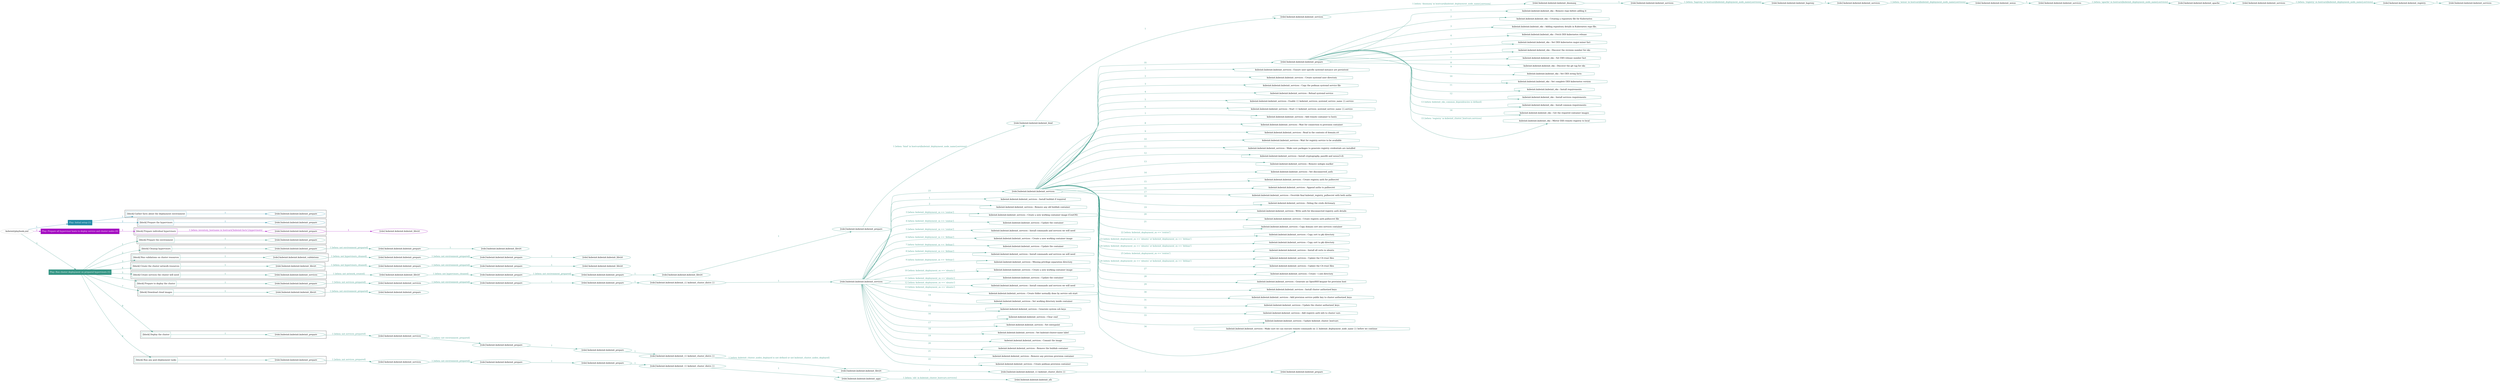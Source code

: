 digraph {
	graph [concentrate=true ordering=in rankdir=LR ratio=fill]
	edge [esep=5 sep=10]
	"kubeinit/playbook.yml" [id=root_node style=dotted]
	play_3b24660d [label="Play: Initial setup (1)" color="#258ba7" fontcolor="#ffffff" id=play_3b24660d shape=box style=filled tooltip=localhost]
	"kubeinit/playbook.yml" -> play_3b24660d [label="1 " color="#258ba7" fontcolor="#258ba7" id=edge_9851bc9d labeltooltip="1 " tooltip="1 "]
	subgraph "kubeinit.kubeinit.kubeinit_prepare" {
		role_d0defc1e [label="[role] kubeinit.kubeinit.kubeinit_prepare" color="#258ba7" id=role_d0defc1e tooltip="kubeinit.kubeinit.kubeinit_prepare"]
	}
	subgraph "kubeinit.kubeinit.kubeinit_prepare" {
		role_602f256d [label="[role] kubeinit.kubeinit.kubeinit_prepare" color="#258ba7" id=role_602f256d tooltip="kubeinit.kubeinit.kubeinit_prepare"]
	}
	subgraph "Play: Initial setup (1)" {
		play_3b24660d -> block_d6f63bcf [label=1 color="#258ba7" fontcolor="#258ba7" id=edge_654f70ce labeltooltip=1 tooltip=1]
		subgraph cluster_block_d6f63bcf {
			block_d6f63bcf [label="[block] Gather facts about the deployment environment" color="#258ba7" id=block_d6f63bcf labeltooltip="Gather facts about the deployment environment" shape=box tooltip="Gather facts about the deployment environment"]
			block_d6f63bcf -> role_d0defc1e [label="1 " color="#258ba7" fontcolor="#258ba7" id=edge_9212ab3c labeltooltip="1 " tooltip="1 "]
		}
		play_3b24660d -> block_7c56dec4 [label=2 color="#258ba7" fontcolor="#258ba7" id=edge_eef0a101 labeltooltip=2 tooltip=2]
		subgraph cluster_block_7c56dec4 {
			block_7c56dec4 [label="[block] Prepare the hypervisors" color="#258ba7" id=block_7c56dec4 labeltooltip="Prepare the hypervisors" shape=box tooltip="Prepare the hypervisors"]
			block_7c56dec4 -> role_602f256d [label="1 " color="#258ba7" fontcolor="#258ba7" id=edge_cf722aec labeltooltip="1 " tooltip="1 "]
		}
	}
	play_f6890652 [label="Play: Prepare all hypervisor hosts to deploy service and cluster nodes (0)" color="#a40bc1" fontcolor="#ffffff" id=play_f6890652 shape=box style=filled tooltip="Play: Prepare all hypervisor hosts to deploy service and cluster nodes (0)"]
	"kubeinit/playbook.yml" -> play_f6890652 [label="2 " color="#a40bc1" fontcolor="#a40bc1" id=edge_14a915a8 labeltooltip="2 " tooltip="2 "]
	subgraph "kubeinit.kubeinit.kubeinit_libvirt" {
		role_307a69fa [label="[role] kubeinit.kubeinit.kubeinit_libvirt" color="#a40bc1" id=role_307a69fa tooltip="kubeinit.kubeinit.kubeinit_libvirt"]
	}
	subgraph "kubeinit.kubeinit.kubeinit_prepare" {
		role_e33647f6 [label="[role] kubeinit.kubeinit.kubeinit_prepare" color="#a40bc1" id=role_e33647f6 tooltip="kubeinit.kubeinit.kubeinit_prepare"]
		role_e33647f6 -> role_307a69fa [label="1 " color="#a40bc1" fontcolor="#a40bc1" id=edge_ba0d47dc labeltooltip="1 " tooltip="1 "]
	}
	subgraph "Play: Prepare all hypervisor hosts to deploy service and cluster nodes (0)" {
		play_f6890652 -> block_b77d31b8 [label=1 color="#a40bc1" fontcolor="#a40bc1" id=edge_173cf505 labeltooltip=1 tooltip=1]
		subgraph cluster_block_b77d31b8 {
			block_b77d31b8 [label="[block] Prepare individual hypervisors" color="#a40bc1" id=block_b77d31b8 labeltooltip="Prepare individual hypervisors" shape=box tooltip="Prepare individual hypervisors"]
			block_b77d31b8 -> role_e33647f6 [label="1 [when: inventory_hostname in hostvars['kubeinit-facts'].hypervisors]" color="#a40bc1" fontcolor="#a40bc1" id=edge_c974209c labeltooltip="1 [when: inventory_hostname in hostvars['kubeinit-facts'].hypervisors]" tooltip="1 [when: inventory_hostname in hostvars['kubeinit-facts'].hypervisors]"]
		}
	}
	play_797044d6 [label="Play: Run cluster deployment on prepared hypervisors (1)" color="#369685" fontcolor="#ffffff" id=play_797044d6 shape=box style=filled tooltip=localhost]
	"kubeinit/playbook.yml" -> play_797044d6 [label="3 " color="#369685" fontcolor="#369685" id=edge_8919eb3a labeltooltip="3 " tooltip="3 "]
	subgraph "kubeinit.kubeinit.kubeinit_prepare" {
		role_310dbea9 [label="[role] kubeinit.kubeinit.kubeinit_prepare" color="#369685" id=role_310dbea9 tooltip="kubeinit.kubeinit.kubeinit_prepare"]
	}
	subgraph "kubeinit.kubeinit.kubeinit_libvirt" {
		role_40e01531 [label="[role] kubeinit.kubeinit.kubeinit_libvirt" color="#369685" id=role_40e01531 tooltip="kubeinit.kubeinit.kubeinit_libvirt"]
	}
	subgraph "kubeinit.kubeinit.kubeinit_prepare" {
		role_173e76b7 [label="[role] kubeinit.kubeinit.kubeinit_prepare" color="#369685" id=role_173e76b7 tooltip="kubeinit.kubeinit.kubeinit_prepare"]
		role_173e76b7 -> role_40e01531 [label="1 " color="#369685" fontcolor="#369685" id=edge_1157014a labeltooltip="1 " tooltip="1 "]
	}
	subgraph "kubeinit.kubeinit.kubeinit_prepare" {
		role_65b74e1e [label="[role] kubeinit.kubeinit.kubeinit_prepare" color="#369685" id=role_65b74e1e tooltip="kubeinit.kubeinit.kubeinit_prepare"]
		role_65b74e1e -> role_173e76b7 [label="1 [when: not environment_prepared]" color="#369685" fontcolor="#369685" id=edge_35223db7 labeltooltip="1 [when: not environment_prepared]" tooltip="1 [when: not environment_prepared]"]
	}
	subgraph "kubeinit.kubeinit.kubeinit_libvirt" {
		role_7f6be024 [label="[role] kubeinit.kubeinit.kubeinit_libvirt" color="#369685" id=role_7f6be024 tooltip="kubeinit.kubeinit.kubeinit_libvirt"]
	}
	subgraph "kubeinit.kubeinit.kubeinit_prepare" {
		role_cc054973 [label="[role] kubeinit.kubeinit.kubeinit_prepare" color="#369685" id=role_cc054973 tooltip="kubeinit.kubeinit.kubeinit_prepare"]
		role_cc054973 -> role_7f6be024 [label="1 " color="#369685" fontcolor="#369685" id=edge_235d2a6f labeltooltip="1 " tooltip="1 "]
	}
	subgraph "kubeinit.kubeinit.kubeinit_prepare" {
		role_73378e3b [label="[role] kubeinit.kubeinit.kubeinit_prepare" color="#369685" id=role_73378e3b tooltip="kubeinit.kubeinit.kubeinit_prepare"]
		role_73378e3b -> role_cc054973 [label="1 [when: not environment_prepared]" color="#369685" fontcolor="#369685" id=edge_60105322 labeltooltip="1 [when: not environment_prepared]" tooltip="1 [when: not environment_prepared]"]
	}
	subgraph "kubeinit.kubeinit.kubeinit_validations" {
		role_27cf2852 [label="[role] kubeinit.kubeinit.kubeinit_validations" color="#369685" id=role_27cf2852 tooltip="kubeinit.kubeinit.kubeinit_validations"]
		role_27cf2852 -> role_73378e3b [label="1 [when: not hypervisors_cleaned]" color="#369685" fontcolor="#369685" id=edge_c7d67479 labeltooltip="1 [when: not hypervisors_cleaned]" tooltip="1 [when: not hypervisors_cleaned]"]
	}
	subgraph "kubeinit.kubeinit.kubeinit_libvirt" {
		role_e0431a58 [label="[role] kubeinit.kubeinit.kubeinit_libvirt" color="#369685" id=role_e0431a58 tooltip="kubeinit.kubeinit.kubeinit_libvirt"]
	}
	subgraph "kubeinit.kubeinit.kubeinit_prepare" {
		role_401efc3f [label="[role] kubeinit.kubeinit.kubeinit_prepare" color="#369685" id=role_401efc3f tooltip="kubeinit.kubeinit.kubeinit_prepare"]
		role_401efc3f -> role_e0431a58 [label="1 " color="#369685" fontcolor="#369685" id=edge_1e91b822 labeltooltip="1 " tooltip="1 "]
	}
	subgraph "kubeinit.kubeinit.kubeinit_prepare" {
		role_a73517c8 [label="[role] kubeinit.kubeinit.kubeinit_prepare" color="#369685" id=role_a73517c8 tooltip="kubeinit.kubeinit.kubeinit_prepare"]
		role_a73517c8 -> role_401efc3f [label="1 [when: not environment_prepared]" color="#369685" fontcolor="#369685" id=edge_98e69781 labeltooltip="1 [when: not environment_prepared]" tooltip="1 [when: not environment_prepared]"]
	}
	subgraph "kubeinit.kubeinit.kubeinit_libvirt" {
		role_893a0442 [label="[role] kubeinit.kubeinit.kubeinit_libvirt" color="#369685" id=role_893a0442 tooltip="kubeinit.kubeinit.kubeinit_libvirt"]
		role_893a0442 -> role_a73517c8 [label="1 [when: not hypervisors_cleaned]" color="#369685" fontcolor="#369685" id=edge_7a7a715c labeltooltip="1 [when: not hypervisors_cleaned]" tooltip="1 [when: not hypervisors_cleaned]"]
	}
	subgraph "kubeinit.kubeinit.kubeinit_services" {
		role_22d15f2b [label="[role] kubeinit.kubeinit.kubeinit_services" color="#369685" id=role_22d15f2b tooltip="kubeinit.kubeinit.kubeinit_services"]
	}
	subgraph "kubeinit.kubeinit.kubeinit_registry" {
		role_f418c0ac [label="[role] kubeinit.kubeinit.kubeinit_registry" color="#369685" id=role_f418c0ac tooltip="kubeinit.kubeinit.kubeinit_registry"]
		role_f418c0ac -> role_22d15f2b [label="1 " color="#369685" fontcolor="#369685" id=edge_ad3a07ad labeltooltip="1 " tooltip="1 "]
	}
	subgraph "kubeinit.kubeinit.kubeinit_services" {
		role_cc698048 [label="[role] kubeinit.kubeinit.kubeinit_services" color="#369685" id=role_cc698048 tooltip="kubeinit.kubeinit.kubeinit_services"]
		role_cc698048 -> role_f418c0ac [label="1 [when: 'registry' in hostvars[kubeinit_deployment_node_name].services]" color="#369685" fontcolor="#369685" id=edge_cbccdefe labeltooltip="1 [when: 'registry' in hostvars[kubeinit_deployment_node_name].services]" tooltip="1 [when: 'registry' in hostvars[kubeinit_deployment_node_name].services]"]
	}
	subgraph "kubeinit.kubeinit.kubeinit_apache" {
		role_22a4af2d [label="[role] kubeinit.kubeinit.kubeinit_apache" color="#369685" id=role_22a4af2d tooltip="kubeinit.kubeinit.kubeinit_apache"]
		role_22a4af2d -> role_cc698048 [label="1 " color="#369685" fontcolor="#369685" id=edge_cf291286 labeltooltip="1 " tooltip="1 "]
	}
	subgraph "kubeinit.kubeinit.kubeinit_services" {
		role_4a1581ab [label="[role] kubeinit.kubeinit.kubeinit_services" color="#369685" id=role_4a1581ab tooltip="kubeinit.kubeinit.kubeinit_services"]
		role_4a1581ab -> role_22a4af2d [label="1 [when: 'apache' in hostvars[kubeinit_deployment_node_name].services]" color="#369685" fontcolor="#369685" id=edge_db740ef6 labeltooltip="1 [when: 'apache' in hostvars[kubeinit_deployment_node_name].services]" tooltip="1 [when: 'apache' in hostvars[kubeinit_deployment_node_name].services]"]
	}
	subgraph "kubeinit.kubeinit.kubeinit_nexus" {
		role_8abe7fd7 [label="[role] kubeinit.kubeinit.kubeinit_nexus" color="#369685" id=role_8abe7fd7 tooltip="kubeinit.kubeinit.kubeinit_nexus"]
		role_8abe7fd7 -> role_4a1581ab [label="1 " color="#369685" fontcolor="#369685" id=edge_f8935b4a labeltooltip="1 " tooltip="1 "]
	}
	subgraph "kubeinit.kubeinit.kubeinit_services" {
		role_a719f400 [label="[role] kubeinit.kubeinit.kubeinit_services" color="#369685" id=role_a719f400 tooltip="kubeinit.kubeinit.kubeinit_services"]
		role_a719f400 -> role_8abe7fd7 [label="1 [when: 'nexus' in hostvars[kubeinit_deployment_node_name].services]" color="#369685" fontcolor="#369685" id=edge_0de2f8f4 labeltooltip="1 [when: 'nexus' in hostvars[kubeinit_deployment_node_name].services]" tooltip="1 [when: 'nexus' in hostvars[kubeinit_deployment_node_name].services]"]
	}
	subgraph "kubeinit.kubeinit.kubeinit_haproxy" {
		role_fe534611 [label="[role] kubeinit.kubeinit.kubeinit_haproxy" color="#369685" id=role_fe534611 tooltip="kubeinit.kubeinit.kubeinit_haproxy"]
		role_fe534611 -> role_a719f400 [label="1 " color="#369685" fontcolor="#369685" id=edge_53426ea7 labeltooltip="1 " tooltip="1 "]
	}
	subgraph "kubeinit.kubeinit.kubeinit_services" {
		role_9d1e2eed [label="[role] kubeinit.kubeinit.kubeinit_services" color="#369685" id=role_9d1e2eed tooltip="kubeinit.kubeinit.kubeinit_services"]
		role_9d1e2eed -> role_fe534611 [label="1 [when: 'haproxy' in hostvars[kubeinit_deployment_node_name].services]" color="#369685" fontcolor="#369685" id=edge_2bb91ab0 labeltooltip="1 [when: 'haproxy' in hostvars[kubeinit_deployment_node_name].services]" tooltip="1 [when: 'haproxy' in hostvars[kubeinit_deployment_node_name].services]"]
	}
	subgraph "kubeinit.kubeinit.kubeinit_dnsmasq" {
		role_edf7e112 [label="[role] kubeinit.kubeinit.kubeinit_dnsmasq" color="#369685" id=role_edf7e112 tooltip="kubeinit.kubeinit.kubeinit_dnsmasq"]
		role_edf7e112 -> role_9d1e2eed [label="1 " color="#369685" fontcolor="#369685" id=edge_33563b88 labeltooltip="1 " tooltip="1 "]
	}
	subgraph "kubeinit.kubeinit.kubeinit_services" {
		role_69f8507c [label="[role] kubeinit.kubeinit.kubeinit_services" color="#369685" id=role_69f8507c tooltip="kubeinit.kubeinit.kubeinit_services"]
		role_69f8507c -> role_edf7e112 [label="1 [when: 'dnsmasq' in hostvars[kubeinit_deployment_node_name].services]" color="#369685" fontcolor="#369685" id=edge_8544cb60 labeltooltip="1 [when: 'dnsmasq' in hostvars[kubeinit_deployment_node_name].services]" tooltip="1 [when: 'dnsmasq' in hostvars[kubeinit_deployment_node_name].services]"]
	}
	subgraph "kubeinit.kubeinit.kubeinit_bind" {
		role_7f000ac8 [label="[role] kubeinit.kubeinit.kubeinit_bind" color="#369685" id=role_7f000ac8 tooltip="kubeinit.kubeinit.kubeinit_bind"]
		role_7f000ac8 -> role_69f8507c [label="1 " color="#369685" fontcolor="#369685" id=edge_f86ebdd1 labeltooltip="1 " tooltip="1 "]
	}
	subgraph "kubeinit.kubeinit.kubeinit_prepare" {
		role_f35959af [label="[role] kubeinit.kubeinit.kubeinit_prepare" color="#369685" id=role_f35959af tooltip="kubeinit.kubeinit.kubeinit_prepare"]
		role_f35959af -> role_7f000ac8 [label="1 [when: 'bind' in hostvars[kubeinit_deployment_node_name].services]" color="#369685" fontcolor="#369685" id=edge_0a5ca0b6 labeltooltip="1 [when: 'bind' in hostvars[kubeinit_deployment_node_name].services]" tooltip="1 [when: 'bind' in hostvars[kubeinit_deployment_node_name].services]"]
	}
	subgraph "kubeinit.kubeinit.kubeinit_libvirt" {
		role_83c33820 [label="[role] kubeinit.kubeinit.kubeinit_libvirt" color="#369685" id=role_83c33820 tooltip="kubeinit.kubeinit.kubeinit_libvirt"]
		role_83c33820 -> role_f35959af [label="1 " color="#369685" fontcolor="#369685" id=edge_c8789d83 labeltooltip="1 " tooltip="1 "]
	}
	subgraph "kubeinit.kubeinit.kubeinit_prepare" {
		role_e1e96c7c [label="[role] kubeinit.kubeinit.kubeinit_prepare" color="#369685" id=role_e1e96c7c tooltip="kubeinit.kubeinit.kubeinit_prepare"]
		role_e1e96c7c -> role_83c33820 [label="1 " color="#369685" fontcolor="#369685" id=edge_004bdae7 labeltooltip="1 " tooltip="1 "]
	}
	subgraph "kubeinit.kubeinit.kubeinit_prepare" {
		role_2486794e [label="[role] kubeinit.kubeinit.kubeinit_prepare" color="#369685" id=role_2486794e tooltip="kubeinit.kubeinit.kubeinit_prepare"]
		role_2486794e -> role_e1e96c7c [label="1 [when: not environment_prepared]" color="#369685" fontcolor="#369685" id=edge_3b83b551 labeltooltip="1 [when: not environment_prepared]" tooltip="1 [when: not environment_prepared]"]
	}
	subgraph "kubeinit.kubeinit.kubeinit_libvirt" {
		role_e48509dd [label="[role] kubeinit.kubeinit.kubeinit_libvirt" color="#369685" id=role_e48509dd tooltip="kubeinit.kubeinit.kubeinit_libvirt"]
		role_e48509dd -> role_2486794e [label="1 [when: not hypervisors_cleaned]" color="#369685" fontcolor="#369685" id=edge_d6ba24fb labeltooltip="1 [when: not hypervisors_cleaned]" tooltip="1 [when: not hypervisors_cleaned]"]
	}
	subgraph "kubeinit.kubeinit.kubeinit_services" {
		role_23928244 [label="[role] kubeinit.kubeinit.kubeinit_services" color="#369685" id=role_23928244 tooltip="kubeinit.kubeinit.kubeinit_services"]
		role_23928244 -> role_e48509dd [label="1 [when: not network_created]" color="#369685" fontcolor="#369685" id=edge_562ceca2 labeltooltip="1 [when: not network_created]" tooltip="1 [when: not network_created]"]
	}
	subgraph "kubeinit.kubeinit.kubeinit_prepare" {
		role_6dc2213c [label="[role] kubeinit.kubeinit.kubeinit_prepare" color="#369685" id=role_6dc2213c tooltip="kubeinit.kubeinit.kubeinit_prepare"]
		task_9c209f9f [label="kubeinit.kubeinit.kubeinit_eks : Remove repo before adding it" color="#369685" id=task_9c209f9f shape=octagon tooltip="kubeinit.kubeinit.kubeinit_eks : Remove repo before adding it"]
		role_6dc2213c -> task_9c209f9f [label="1 " color="#369685" fontcolor="#369685" id=edge_facd411b labeltooltip="1 " tooltip="1 "]
		task_beed3d60 [label="kubeinit.kubeinit.kubeinit_eks : Creating a repository file for Kubernetes" color="#369685" id=task_beed3d60 shape=octagon tooltip="kubeinit.kubeinit.kubeinit_eks : Creating a repository file for Kubernetes"]
		role_6dc2213c -> task_beed3d60 [label="2 " color="#369685" fontcolor="#369685" id=edge_7d283316 labeltooltip="2 " tooltip="2 "]
		task_018fdc15 [label="kubeinit.kubeinit.kubeinit_eks : Adding repository details in Kubernetes repo file." color="#369685" id=task_018fdc15 shape=octagon tooltip="kubeinit.kubeinit.kubeinit_eks : Adding repository details in Kubernetes repo file."]
		role_6dc2213c -> task_018fdc15 [label="3 " color="#369685" fontcolor="#369685" id=edge_268244ed labeltooltip="3 " tooltip="3 "]
		task_2b2b211f [label="kubeinit.kubeinit.kubeinit_eks : Fetch EKS kubernetes release" color="#369685" id=task_2b2b211f shape=octagon tooltip="kubeinit.kubeinit.kubeinit_eks : Fetch EKS kubernetes release"]
		role_6dc2213c -> task_2b2b211f [label="4 " color="#369685" fontcolor="#369685" id=edge_3fb71709 labeltooltip="4 " tooltip="4 "]
		task_df54cfb7 [label="kubeinit.kubeinit.kubeinit_eks : Set EKS kubernetes major-minor fact" color="#369685" id=task_df54cfb7 shape=octagon tooltip="kubeinit.kubeinit.kubeinit_eks : Set EKS kubernetes major-minor fact"]
		role_6dc2213c -> task_df54cfb7 [label="5 " color="#369685" fontcolor="#369685" id=edge_1754debb labeltooltip="5 " tooltip="5 "]
		task_41b4bfc3 [label="kubeinit.kubeinit.kubeinit_eks : Discover the revision number for eks" color="#369685" id=task_41b4bfc3 shape=octagon tooltip="kubeinit.kubeinit.kubeinit_eks : Discover the revision number for eks"]
		role_6dc2213c -> task_41b4bfc3 [label="6 " color="#369685" fontcolor="#369685" id=edge_a87ca81d labeltooltip="6 " tooltip="6 "]
		task_c312ccd7 [label="kubeinit.kubeinit.kubeinit_eks : Set EKS release number fact" color="#369685" id=task_c312ccd7 shape=octagon tooltip="kubeinit.kubeinit.kubeinit_eks : Set EKS release number fact"]
		role_6dc2213c -> task_c312ccd7 [label="7 " color="#369685" fontcolor="#369685" id=edge_d9352639 labeltooltip="7 " tooltip="7 "]
		task_cce7399e [label="kubeinit.kubeinit.kubeinit_eks : Discover the git tag for eks" color="#369685" id=task_cce7399e shape=octagon tooltip="kubeinit.kubeinit.kubeinit_eks : Discover the git tag for eks"]
		role_6dc2213c -> task_cce7399e [label="8 " color="#369685" fontcolor="#369685" id=edge_a2281cc6 labeltooltip="8 " tooltip="8 "]
		task_c760b02d [label="kubeinit.kubeinit.kubeinit_eks : Set EKS string facts" color="#369685" id=task_c760b02d shape=octagon tooltip="kubeinit.kubeinit.kubeinit_eks : Set EKS string facts"]
		role_6dc2213c -> task_c760b02d [label="9 " color="#369685" fontcolor="#369685" id=edge_8f32e19f labeltooltip="9 " tooltip="9 "]
		task_09eff041 [label="kubeinit.kubeinit.kubeinit_eks : Set complete EKS kubernetes version" color="#369685" id=task_09eff041 shape=octagon tooltip="kubeinit.kubeinit.kubeinit_eks : Set complete EKS kubernetes version"]
		role_6dc2213c -> task_09eff041 [label="10 " color="#369685" fontcolor="#369685" id=edge_6cc12221 labeltooltip="10 " tooltip="10 "]
		task_98285e99 [label="kubeinit.kubeinit.kubeinit_eks : Install requirements" color="#369685" id=task_98285e99 shape=octagon tooltip="kubeinit.kubeinit.kubeinit_eks : Install requirements"]
		role_6dc2213c -> task_98285e99 [label="11 " color="#369685" fontcolor="#369685" id=edge_67640b95 labeltooltip="11 " tooltip="11 "]
		task_5f1b0c99 [label="kubeinit.kubeinit.kubeinit_eks : Install services requirements" color="#369685" id=task_5f1b0c99 shape=octagon tooltip="kubeinit.kubeinit.kubeinit_eks : Install services requirements"]
		role_6dc2213c -> task_5f1b0c99 [label="12 " color="#369685" fontcolor="#369685" id=edge_e78e9282 labeltooltip="12 " tooltip="12 "]
		task_dc5f62ae [label="kubeinit.kubeinit.kubeinit_eks : Install common requirements" color="#369685" id=task_dc5f62ae shape=octagon tooltip="kubeinit.kubeinit.kubeinit_eks : Install common requirements"]
		role_6dc2213c -> task_dc5f62ae [label="13 [when: kubeinit_eks_common_dependencies is defined]" color="#369685" fontcolor="#369685" id=edge_2eaf165b labeltooltip="13 [when: kubeinit_eks_common_dependencies is defined]" tooltip="13 [when: kubeinit_eks_common_dependencies is defined]"]
		task_ffc8da45 [label="kubeinit.kubeinit.kubeinit_eks : Get the required container images" color="#369685" id=task_ffc8da45 shape=octagon tooltip="kubeinit.kubeinit.kubeinit_eks : Get the required container images"]
		role_6dc2213c -> task_ffc8da45 [label="14 " color="#369685" fontcolor="#369685" id=edge_cbf27efc labeltooltip="14 " tooltip="14 "]
		task_8edf062c [label="kubeinit.kubeinit.kubeinit_eks : Mirror EKS remote registry to local" color="#369685" id=task_8edf062c shape=octagon tooltip="kubeinit.kubeinit.kubeinit_eks : Mirror EKS remote registry to local"]
		role_6dc2213c -> task_8edf062c [label="15 [when: 'registry' in kubeinit_cluster_hostvars.services]" color="#369685" fontcolor="#369685" id=edge_d4522f43 labeltooltip="15 [when: 'registry' in kubeinit_cluster_hostvars.services]" tooltip="15 [when: 'registry' in kubeinit_cluster_hostvars.services]"]
	}
	subgraph "kubeinit.kubeinit.kubeinit_services" {
		role_ab644e77 [label="[role] kubeinit.kubeinit.kubeinit_services" color="#369685" id=role_ab644e77 tooltip="kubeinit.kubeinit.kubeinit_services"]
		task_77b59f86 [label="kubeinit.kubeinit.kubeinit_services : Ensure user specific systemd instance are persistent" color="#369685" id=task_77b59f86 shape=octagon tooltip="kubeinit.kubeinit.kubeinit_services : Ensure user specific systemd instance are persistent"]
		role_ab644e77 -> task_77b59f86 [label="1 " color="#369685" fontcolor="#369685" id=edge_83c8f1cd labeltooltip="1 " tooltip="1 "]
		task_b2c2c533 [label="kubeinit.kubeinit.kubeinit_services : Create systemd user directory" color="#369685" id=task_b2c2c533 shape=octagon tooltip="kubeinit.kubeinit.kubeinit_services : Create systemd user directory"]
		role_ab644e77 -> task_b2c2c533 [label="2 " color="#369685" fontcolor="#369685" id=edge_8d540693 labeltooltip="2 " tooltip="2 "]
		task_55514b53 [label="kubeinit.kubeinit.kubeinit_services : Copy the podman systemd service file" color="#369685" id=task_55514b53 shape=octagon tooltip="kubeinit.kubeinit.kubeinit_services : Copy the podman systemd service file"]
		role_ab644e77 -> task_55514b53 [label="3 " color="#369685" fontcolor="#369685" id=edge_5b310104 labeltooltip="3 " tooltip="3 "]
		task_09be172b [label="kubeinit.kubeinit.kubeinit_services : Reload systemd service" color="#369685" id=task_09be172b shape=octagon tooltip="kubeinit.kubeinit.kubeinit_services : Reload systemd service"]
		role_ab644e77 -> task_09be172b [label="4 " color="#369685" fontcolor="#369685" id=edge_9d086bb4 labeltooltip="4 " tooltip="4 "]
		task_05fe44e2 [label="kubeinit.kubeinit.kubeinit_services : Enable {{ kubeinit_services_systemd_service_name }}.service" color="#369685" id=task_05fe44e2 shape=octagon tooltip="kubeinit.kubeinit.kubeinit_services : Enable {{ kubeinit_services_systemd_service_name }}.service"]
		role_ab644e77 -> task_05fe44e2 [label="5 " color="#369685" fontcolor="#369685" id=edge_fbe5adb2 labeltooltip="5 " tooltip="5 "]
		task_f55776e2 [label="kubeinit.kubeinit.kubeinit_services : Start {{ kubeinit_services_systemd_service_name }}.service" color="#369685" id=task_f55776e2 shape=octagon tooltip="kubeinit.kubeinit.kubeinit_services : Start {{ kubeinit_services_systemd_service_name }}.service"]
		role_ab644e77 -> task_f55776e2 [label="6 " color="#369685" fontcolor="#369685" id=edge_90cfaca0 labeltooltip="6 " tooltip="6 "]
		task_eced78bd [label="kubeinit.kubeinit.kubeinit_services : Add remote container to hosts" color="#369685" id=task_eced78bd shape=octagon tooltip="kubeinit.kubeinit.kubeinit_services : Add remote container to hosts"]
		role_ab644e77 -> task_eced78bd [label="7 " color="#369685" fontcolor="#369685" id=edge_43a7c2be labeltooltip="7 " tooltip="7 "]
		task_de4b6b1a [label="kubeinit.kubeinit.kubeinit_services : Wait for connection to provision container" color="#369685" id=task_de4b6b1a shape=octagon tooltip="kubeinit.kubeinit.kubeinit_services : Wait for connection to provision container"]
		role_ab644e77 -> task_de4b6b1a [label="8 " color="#369685" fontcolor="#369685" id=edge_c0d64114 labeltooltip="8 " tooltip="8 "]
		task_eb1219c5 [label="kubeinit.kubeinit.kubeinit_services : Read in the contents of domain.crt" color="#369685" id=task_eb1219c5 shape=octagon tooltip="kubeinit.kubeinit.kubeinit_services : Read in the contents of domain.crt"]
		role_ab644e77 -> task_eb1219c5 [label="9 " color="#369685" fontcolor="#369685" id=edge_58a61823 labeltooltip="9 " tooltip="9 "]
		task_da19c913 [label="kubeinit.kubeinit.kubeinit_services : Wait for registry service to be available" color="#369685" id=task_da19c913 shape=octagon tooltip="kubeinit.kubeinit.kubeinit_services : Wait for registry service to be available"]
		role_ab644e77 -> task_da19c913 [label="10 " color="#369685" fontcolor="#369685" id=edge_c8ef6c7c labeltooltip="10 " tooltip="10 "]
		task_258d2e60 [label="kubeinit.kubeinit.kubeinit_services : Make sure packages to generate registry credentials are installed" color="#369685" id=task_258d2e60 shape=octagon tooltip="kubeinit.kubeinit.kubeinit_services : Make sure packages to generate registry credentials are installed"]
		role_ab644e77 -> task_258d2e60 [label="11 " color="#369685" fontcolor="#369685" id=edge_1c9ba25c labeltooltip="11 " tooltip="11 "]
		task_f9ef32b3 [label="kubeinit.kubeinit.kubeinit_services : Install cryptography, passlib and nexus3-cli" color="#369685" id=task_f9ef32b3 shape=octagon tooltip="kubeinit.kubeinit.kubeinit_services : Install cryptography, passlib and nexus3-cli"]
		role_ab644e77 -> task_f9ef32b3 [label="12 " color="#369685" fontcolor="#369685" id=edge_cce53476 labeltooltip="12 " tooltip="12 "]
		task_a60ae094 [label="kubeinit.kubeinit.kubeinit_services : Remove nologin marker" color="#369685" id=task_a60ae094 shape=octagon tooltip="kubeinit.kubeinit.kubeinit_services : Remove nologin marker"]
		role_ab644e77 -> task_a60ae094 [label="13 " color="#369685" fontcolor="#369685" id=edge_42c2722f labeltooltip="13 " tooltip="13 "]
		task_0faa3725 [label="kubeinit.kubeinit.kubeinit_services : Set disconnected_auth" color="#369685" id=task_0faa3725 shape=octagon tooltip="kubeinit.kubeinit.kubeinit_services : Set disconnected_auth"]
		role_ab644e77 -> task_0faa3725 [label="14 " color="#369685" fontcolor="#369685" id=edge_9c3d52f0 labeltooltip="14 " tooltip="14 "]
		task_f35d30aa [label="kubeinit.kubeinit.kubeinit_services : Create registry auth for pullsecret" color="#369685" id=task_f35d30aa shape=octagon tooltip="kubeinit.kubeinit.kubeinit_services : Create registry auth for pullsecret"]
		role_ab644e77 -> task_f35d30aa [label="15 " color="#369685" fontcolor="#369685" id=edge_43ea26f4 labeltooltip="15 " tooltip="15 "]
		task_ca0f9037 [label="kubeinit.kubeinit.kubeinit_services : Append auths to pullsecret" color="#369685" id=task_ca0f9037 shape=octagon tooltip="kubeinit.kubeinit.kubeinit_services : Append auths to pullsecret"]
		role_ab644e77 -> task_ca0f9037 [label="16 " color="#369685" fontcolor="#369685" id=edge_7b9911b9 labeltooltip="16 " tooltip="16 "]
		task_4111b28a [label="kubeinit.kubeinit.kubeinit_services : Override final kubeinit_registry_pullsecret with both auths" color="#369685" id=task_4111b28a shape=octagon tooltip="kubeinit.kubeinit.kubeinit_services : Override final kubeinit_registry_pullsecret with both auths"]
		role_ab644e77 -> task_4111b28a [label="17 " color="#369685" fontcolor="#369685" id=edge_5f9d21e0 labeltooltip="17 " tooltip="17 "]
		task_f6a67e8d [label="kubeinit.kubeinit.kubeinit_services : Debug the creds dictionary" color="#369685" id=task_f6a67e8d shape=octagon tooltip="kubeinit.kubeinit.kubeinit_services : Debug the creds dictionary"]
		role_ab644e77 -> task_f6a67e8d [label="18 " color="#369685" fontcolor="#369685" id=edge_144791b4 labeltooltip="18 " tooltip="18 "]
		task_66e6ba9a [label="kubeinit.kubeinit.kubeinit_services : Write auth for disconnected registry auth details" color="#369685" id=task_66e6ba9a shape=octagon tooltip="kubeinit.kubeinit.kubeinit_services : Write auth for disconnected registry auth details"]
		role_ab644e77 -> task_66e6ba9a [label="19 " color="#369685" fontcolor="#369685" id=edge_d8cd62a6 labeltooltip="19 " tooltip="19 "]
		task_3dcbb115 [label="kubeinit.kubeinit.kubeinit_services : Create registry auth pullsecret file" color="#369685" id=task_3dcbb115 shape=octagon tooltip="kubeinit.kubeinit.kubeinit_services : Create registry auth pullsecret file"]
		role_ab644e77 -> task_3dcbb115 [label="20 " color="#369685" fontcolor="#369685" id=edge_c0784845 labeltooltip="20 " tooltip="20 "]
		task_b691d5ee [label="kubeinit.kubeinit.kubeinit_services : Copy domain cert into services container" color="#369685" id=task_b691d5ee shape=octagon tooltip="kubeinit.kubeinit.kubeinit_services : Copy domain cert into services container"]
		role_ab644e77 -> task_b691d5ee [label="21 " color="#369685" fontcolor="#369685" id=edge_aedd51cd labeltooltip="21 " tooltip="21 "]
		task_efda5888 [label="kubeinit.kubeinit.kubeinit_services : Copy cert to pki directory" color="#369685" id=task_efda5888 shape=octagon tooltip="kubeinit.kubeinit.kubeinit_services : Copy cert to pki directory"]
		role_ab644e77 -> task_efda5888 [label="22 [when: kubeinit_deployment_os == 'centos']" color="#369685" fontcolor="#369685" id=edge_af2dd61d labeltooltip="22 [when: kubeinit_deployment_os == 'centos']" tooltip="22 [when: kubeinit_deployment_os == 'centos']"]
		task_0035cab5 [label="kubeinit.kubeinit.kubeinit_services : Copy cert to pki directory" color="#369685" id=task_0035cab5 shape=octagon tooltip="kubeinit.kubeinit.kubeinit_services : Copy cert to pki directory"]
		role_ab644e77 -> task_0035cab5 [label="23 [when: kubeinit_deployment_os == 'ubuntu' or kubeinit_deployment_os == 'debian']" color="#369685" fontcolor="#369685" id=edge_73972c72 labeltooltip="23 [when: kubeinit_deployment_os == 'ubuntu' or kubeinit_deployment_os == 'debian']" tooltip="23 [when: kubeinit_deployment_os == 'ubuntu' or kubeinit_deployment_os == 'debian']"]
		task_8ea07aae [label="kubeinit.kubeinit.kubeinit_services : Install all certs in ubuntu" color="#369685" id=task_8ea07aae shape=octagon tooltip="kubeinit.kubeinit.kubeinit_services : Install all certs in ubuntu"]
		role_ab644e77 -> task_8ea07aae [label="24 [when: kubeinit_deployment_os == 'ubuntu' or kubeinit_deployment_os == 'debian']" color="#369685" fontcolor="#369685" id=edge_bfca89a7 labeltooltip="24 [when: kubeinit_deployment_os == 'ubuntu' or kubeinit_deployment_os == 'debian']" tooltip="24 [when: kubeinit_deployment_os == 'ubuntu' or kubeinit_deployment_os == 'debian']"]
		task_41f3b5ef [label="kubeinit.kubeinit.kubeinit_services : Update the CA trust files" color="#369685" id=task_41f3b5ef shape=octagon tooltip="kubeinit.kubeinit.kubeinit_services : Update the CA trust files"]
		role_ab644e77 -> task_41f3b5ef [label="25 [when: kubeinit_deployment_os == 'centos']" color="#369685" fontcolor="#369685" id=edge_96245401 labeltooltip="25 [when: kubeinit_deployment_os == 'centos']" tooltip="25 [when: kubeinit_deployment_os == 'centos']"]
		task_558b76ad [label="kubeinit.kubeinit.kubeinit_services : Update the CA trust files" color="#369685" id=task_558b76ad shape=octagon tooltip="kubeinit.kubeinit.kubeinit_services : Update the CA trust files"]
		role_ab644e77 -> task_558b76ad [label="26 [when: kubeinit_deployment_os == 'ubuntu' or kubeinit_deployment_os == 'debian']" color="#369685" fontcolor="#369685" id=edge_17021cb2 labeltooltip="26 [when: kubeinit_deployment_os == 'ubuntu' or kubeinit_deployment_os == 'debian']" tooltip="26 [when: kubeinit_deployment_os == 'ubuntu' or kubeinit_deployment_os == 'debian']"]
		task_05eba5ce [label="kubeinit.kubeinit.kubeinit_services : Create ~/.ssh directory" color="#369685" id=task_05eba5ce shape=octagon tooltip="kubeinit.kubeinit.kubeinit_services : Create ~/.ssh directory"]
		role_ab644e77 -> task_05eba5ce [label="27 " color="#369685" fontcolor="#369685" id=edge_0c87a2f2 labeltooltip="27 " tooltip="27 "]
		task_94baac75 [label="kubeinit.kubeinit.kubeinit_services : Generate an OpenSSH keypair for provision host" color="#369685" id=task_94baac75 shape=octagon tooltip="kubeinit.kubeinit.kubeinit_services : Generate an OpenSSH keypair for provision host"]
		role_ab644e77 -> task_94baac75 [label="28 " color="#369685" fontcolor="#369685" id=edge_c8013a42 labeltooltip="28 " tooltip="28 "]
		task_62685906 [label="kubeinit.kubeinit.kubeinit_services : Install cluster authorized keys" color="#369685" id=task_62685906 shape=octagon tooltip="kubeinit.kubeinit.kubeinit_services : Install cluster authorized keys"]
		role_ab644e77 -> task_62685906 [label="29 " color="#369685" fontcolor="#369685" id=edge_6283221a labeltooltip="29 " tooltip="29 "]
		task_34ddb44e [label="kubeinit.kubeinit.kubeinit_services : Add provision service public key to cluster authorized_keys" color="#369685" id=task_34ddb44e shape=octagon tooltip="kubeinit.kubeinit.kubeinit_services : Add provision service public key to cluster authorized_keys"]
		role_ab644e77 -> task_34ddb44e [label="30 " color="#369685" fontcolor="#369685" id=edge_16afe4bb labeltooltip="30 " tooltip="30 "]
		task_95b23cef [label="kubeinit.kubeinit.kubeinit_services : Update the cluster authorized_keys" color="#369685" id=task_95b23cef shape=octagon tooltip="kubeinit.kubeinit.kubeinit_services : Update the cluster authorized_keys"]
		role_ab644e77 -> task_95b23cef [label="31 " color="#369685" fontcolor="#369685" id=edge_24534c35 labeltooltip="31 " tooltip="31 "]
		task_ff7a9d5d [label="kubeinit.kubeinit.kubeinit_services : Add registry auth info to cluster vars" color="#369685" id=task_ff7a9d5d shape=octagon tooltip="kubeinit.kubeinit.kubeinit_services : Add registry auth info to cluster vars"]
		role_ab644e77 -> task_ff7a9d5d [label="32 " color="#369685" fontcolor="#369685" id=edge_c5a3f1f7 labeltooltip="32 " tooltip="32 "]
		task_7a7735eb [label="kubeinit.kubeinit.kubeinit_services : Update kubeinit_cluster_hostvars" color="#369685" id=task_7a7735eb shape=octagon tooltip="kubeinit.kubeinit.kubeinit_services : Update kubeinit_cluster_hostvars"]
		role_ab644e77 -> task_7a7735eb [label="33 " color="#369685" fontcolor="#369685" id=edge_af99aff1 labeltooltip="33 " tooltip="33 "]
		task_96633365 [label="kubeinit.kubeinit.kubeinit_services : Make sure we can execute remote commands on {{ kubeinit_deployment_node_name }} before we continue" color="#369685" id=task_96633365 shape=octagon tooltip="kubeinit.kubeinit.kubeinit_services : Make sure we can execute remote commands on {{ kubeinit_deployment_node_name }} before we continue"]
		role_ab644e77 -> task_96633365 [label="34 " color="#369685" fontcolor="#369685" id=edge_960175a2 labeltooltip="34 " tooltip="34 "]
		role_ab644e77 -> role_6dc2213c [label="35 " color="#369685" fontcolor="#369685" id=edge_887cc440 labeltooltip="35 " tooltip="35 "]
	}
	subgraph "kubeinit.kubeinit.kubeinit_services" {
		role_8ce0e5aa [label="[role] kubeinit.kubeinit.kubeinit_services" color="#369685" id=role_8ce0e5aa tooltip="kubeinit.kubeinit.kubeinit_services"]
		task_b0b713b5 [label="kubeinit.kubeinit.kubeinit_services : Install buildah if required" color="#369685" id=task_b0b713b5 shape=octagon tooltip="kubeinit.kubeinit.kubeinit_services : Install buildah if required"]
		role_8ce0e5aa -> task_b0b713b5 [label="1 " color="#369685" fontcolor="#369685" id=edge_a71dea00 labeltooltip="1 " tooltip="1 "]
		task_5835d99f [label="kubeinit.kubeinit.kubeinit_services : Remove any old buildah container" color="#369685" id=task_5835d99f shape=octagon tooltip="kubeinit.kubeinit.kubeinit_services : Remove any old buildah container"]
		role_8ce0e5aa -> task_5835d99f [label="2 " color="#369685" fontcolor="#369685" id=edge_0365ed80 labeltooltip="2 " tooltip="2 "]
		task_ddd90232 [label="kubeinit.kubeinit.kubeinit_services : Create a new working container image (CentOS)" color="#369685" id=task_ddd90232 shape=octagon tooltip="kubeinit.kubeinit.kubeinit_services : Create a new working container image (CentOS)"]
		role_8ce0e5aa -> task_ddd90232 [label="3 [when: kubeinit_deployment_os == 'centos']" color="#369685" fontcolor="#369685" id=edge_6949f599 labeltooltip="3 [when: kubeinit_deployment_os == 'centos']" tooltip="3 [when: kubeinit_deployment_os == 'centos']"]
		task_56ebadac [label="kubeinit.kubeinit.kubeinit_services : Update the container" color="#369685" id=task_56ebadac shape=octagon tooltip="kubeinit.kubeinit.kubeinit_services : Update the container"]
		role_8ce0e5aa -> task_56ebadac [label="4 [when: kubeinit_deployment_os == 'centos']" color="#369685" fontcolor="#369685" id=edge_9ec889cd labeltooltip="4 [when: kubeinit_deployment_os == 'centos']" tooltip="4 [when: kubeinit_deployment_os == 'centos']"]
		task_7d357544 [label="kubeinit.kubeinit.kubeinit_services : Install commands and services we will need" color="#369685" id=task_7d357544 shape=octagon tooltip="kubeinit.kubeinit.kubeinit_services : Install commands and services we will need"]
		role_8ce0e5aa -> task_7d357544 [label="5 [when: kubeinit_deployment_os == 'centos']" color="#369685" fontcolor="#369685" id=edge_7df0b47c labeltooltip="5 [when: kubeinit_deployment_os == 'centos']" tooltip="5 [when: kubeinit_deployment_os == 'centos']"]
		task_5e898a15 [label="kubeinit.kubeinit.kubeinit_services : Create a new working container image" color="#369685" id=task_5e898a15 shape=octagon tooltip="kubeinit.kubeinit.kubeinit_services : Create a new working container image"]
		role_8ce0e5aa -> task_5e898a15 [label="6 [when: kubeinit_deployment_os == 'debian']" color="#369685" fontcolor="#369685" id=edge_9c6059fc labeltooltip="6 [when: kubeinit_deployment_os == 'debian']" tooltip="6 [when: kubeinit_deployment_os == 'debian']"]
		task_4a75ecc7 [label="kubeinit.kubeinit.kubeinit_services : Update the container" color="#369685" id=task_4a75ecc7 shape=octagon tooltip="kubeinit.kubeinit.kubeinit_services : Update the container"]
		role_8ce0e5aa -> task_4a75ecc7 [label="7 [when: kubeinit_deployment_os == 'debian']" color="#369685" fontcolor="#369685" id=edge_a7ceab88 labeltooltip="7 [when: kubeinit_deployment_os == 'debian']" tooltip="7 [when: kubeinit_deployment_os == 'debian']"]
		task_a783fbdc [label="kubeinit.kubeinit.kubeinit_services : Install commands and services we will need" color="#369685" id=task_a783fbdc shape=octagon tooltip="kubeinit.kubeinit.kubeinit_services : Install commands and services we will need"]
		role_8ce0e5aa -> task_a783fbdc [label="8 [when: kubeinit_deployment_os == 'debian']" color="#369685" fontcolor="#369685" id=edge_25f72b73 labeltooltip="8 [when: kubeinit_deployment_os == 'debian']" tooltip="8 [when: kubeinit_deployment_os == 'debian']"]
		task_6e008193 [label="kubeinit.kubeinit.kubeinit_services : Missing privilege separation directory" color="#369685" id=task_6e008193 shape=octagon tooltip="kubeinit.kubeinit.kubeinit_services : Missing privilege separation directory"]
		role_8ce0e5aa -> task_6e008193 [label="9 [when: kubeinit_deployment_os == 'debian']" color="#369685" fontcolor="#369685" id=edge_b454be28 labeltooltip="9 [when: kubeinit_deployment_os == 'debian']" tooltip="9 [when: kubeinit_deployment_os == 'debian']"]
		task_73c376ad [label="kubeinit.kubeinit.kubeinit_services : Create a new working container image" color="#369685" id=task_73c376ad shape=octagon tooltip="kubeinit.kubeinit.kubeinit_services : Create a new working container image"]
		role_8ce0e5aa -> task_73c376ad [label="10 [when: kubeinit_deployment_os == 'ubuntu']" color="#369685" fontcolor="#369685" id=edge_115625a0 labeltooltip="10 [when: kubeinit_deployment_os == 'ubuntu']" tooltip="10 [when: kubeinit_deployment_os == 'ubuntu']"]
		task_fca749b3 [label="kubeinit.kubeinit.kubeinit_services : Update the container" color="#369685" id=task_fca749b3 shape=octagon tooltip="kubeinit.kubeinit.kubeinit_services : Update the container"]
		role_8ce0e5aa -> task_fca749b3 [label="11 [when: kubeinit_deployment_os == 'ubuntu']" color="#369685" fontcolor="#369685" id=edge_e6cfc67f labeltooltip="11 [when: kubeinit_deployment_os == 'ubuntu']" tooltip="11 [when: kubeinit_deployment_os == 'ubuntu']"]
		task_66ef32c2 [label="kubeinit.kubeinit.kubeinit_services : Install commands and services we will need" color="#369685" id=task_66ef32c2 shape=octagon tooltip="kubeinit.kubeinit.kubeinit_services : Install commands and services we will need"]
		role_8ce0e5aa -> task_66ef32c2 [label="12 [when: kubeinit_deployment_os == 'ubuntu']" color="#369685" fontcolor="#369685" id=edge_53734761 labeltooltip="12 [when: kubeinit_deployment_os == 'ubuntu']" tooltip="12 [when: kubeinit_deployment_os == 'ubuntu']"]
		task_4ef54b46 [label="kubeinit.kubeinit.kubeinit_services : Create folder normally done by service ssh start" color="#369685" id=task_4ef54b46 shape=octagon tooltip="kubeinit.kubeinit.kubeinit_services : Create folder normally done by service ssh start"]
		role_8ce0e5aa -> task_4ef54b46 [label="13 [when: kubeinit_deployment_os == 'ubuntu']" color="#369685" fontcolor="#369685" id=edge_b81cbacc labeltooltip="13 [when: kubeinit_deployment_os == 'ubuntu']" tooltip="13 [when: kubeinit_deployment_os == 'ubuntu']"]
		task_71ee167b [label="kubeinit.kubeinit.kubeinit_services : Set working directory inside container" color="#369685" id=task_71ee167b shape=octagon tooltip="kubeinit.kubeinit.kubeinit_services : Set working directory inside container"]
		role_8ce0e5aa -> task_71ee167b [label="14 " color="#369685" fontcolor="#369685" id=edge_d9331867 labeltooltip="14 " tooltip="14 "]
		task_71192f4a [label="kubeinit.kubeinit.kubeinit_services : Generate system ssh keys" color="#369685" id=task_71192f4a shape=octagon tooltip="kubeinit.kubeinit.kubeinit_services : Generate system ssh keys"]
		role_8ce0e5aa -> task_71192f4a [label="15 " color="#369685" fontcolor="#369685" id=edge_58387b2f labeltooltip="15 " tooltip="15 "]
		task_5a35efd2 [label="kubeinit.kubeinit.kubeinit_services : Clear cmd" color="#369685" id=task_5a35efd2 shape=octagon tooltip="kubeinit.kubeinit.kubeinit_services : Clear cmd"]
		role_8ce0e5aa -> task_5a35efd2 [label="16 " color="#369685" fontcolor="#369685" id=edge_66f9d101 labeltooltip="16 " tooltip="16 "]
		task_e24d79bc [label="kubeinit.kubeinit.kubeinit_services : Set entrypoint" color="#369685" id=task_e24d79bc shape=octagon tooltip="kubeinit.kubeinit.kubeinit_services : Set entrypoint"]
		role_8ce0e5aa -> task_e24d79bc [label="17 " color="#369685" fontcolor="#369685" id=edge_45623671 labeltooltip="17 " tooltip="17 "]
		task_5d1467a4 [label="kubeinit.kubeinit.kubeinit_services : Set kubeinit-cluster-name label" color="#369685" id=task_5d1467a4 shape=octagon tooltip="kubeinit.kubeinit.kubeinit_services : Set kubeinit-cluster-name label"]
		role_8ce0e5aa -> task_5d1467a4 [label="18 " color="#369685" fontcolor="#369685" id=edge_c9618f32 labeltooltip="18 " tooltip="18 "]
		task_b9c54f70 [label="kubeinit.kubeinit.kubeinit_services : Commit the image" color="#369685" id=task_b9c54f70 shape=octagon tooltip="kubeinit.kubeinit.kubeinit_services : Commit the image"]
		role_8ce0e5aa -> task_b9c54f70 [label="19 " color="#369685" fontcolor="#369685" id=edge_8290d022 labeltooltip="19 " tooltip="19 "]
		task_3138fe5d [label="kubeinit.kubeinit.kubeinit_services : Remove the buildah container" color="#369685" id=task_3138fe5d shape=octagon tooltip="kubeinit.kubeinit.kubeinit_services : Remove the buildah container"]
		role_8ce0e5aa -> task_3138fe5d [label="20 " color="#369685" fontcolor="#369685" id=edge_79edfc04 labeltooltip="20 " tooltip="20 "]
		task_35c312f7 [label="kubeinit.kubeinit.kubeinit_services : Remove any previous provision container" color="#369685" id=task_35c312f7 shape=octagon tooltip="kubeinit.kubeinit.kubeinit_services : Remove any previous provision container"]
		role_8ce0e5aa -> task_35c312f7 [label="21 " color="#369685" fontcolor="#369685" id=edge_fb637518 labeltooltip="21 " tooltip="21 "]
		task_beb74ad7 [label="kubeinit.kubeinit.kubeinit_services : Create podman provision container" color="#369685" id=task_beb74ad7 shape=octagon tooltip="kubeinit.kubeinit.kubeinit_services : Create podman provision container"]
		role_8ce0e5aa -> task_beb74ad7 [label="22 " color="#369685" fontcolor="#369685" id=edge_4047c125 labeltooltip="22 " tooltip="22 "]
		role_8ce0e5aa -> role_ab644e77 [label="23 " color="#369685" fontcolor="#369685" id=edge_3763ed72 labeltooltip="23 " tooltip="23 "]
	}
	subgraph "kubeinit.kubeinit.kubeinit_{{ kubeinit_cluster_distro }}" {
		role_5565a164 [label="[role] kubeinit.kubeinit.kubeinit_{{ kubeinit_cluster_distro }}" color="#369685" id=role_5565a164 tooltip="kubeinit.kubeinit.kubeinit_{{ kubeinit_cluster_distro }}"]
		role_5565a164 -> role_8ce0e5aa [label="1 " color="#369685" fontcolor="#369685" id=edge_d69542b8 labeltooltip="1 " tooltip="1 "]
	}
	subgraph "kubeinit.kubeinit.kubeinit_prepare" {
		role_083cca18 [label="[role] kubeinit.kubeinit.kubeinit_prepare" color="#369685" id=role_083cca18 tooltip="kubeinit.kubeinit.kubeinit_prepare"]
		role_083cca18 -> role_5565a164 [label="1 " color="#369685" fontcolor="#369685" id=edge_543c7b4f labeltooltip="1 " tooltip="1 "]
	}
	subgraph "kubeinit.kubeinit.kubeinit_prepare" {
		role_b61d944d [label="[role] kubeinit.kubeinit.kubeinit_prepare" color="#369685" id=role_b61d944d tooltip="kubeinit.kubeinit.kubeinit_prepare"]
		role_b61d944d -> role_083cca18 [label="1 " color="#369685" fontcolor="#369685" id=edge_5764300f labeltooltip="1 " tooltip="1 "]
	}
	subgraph "kubeinit.kubeinit.kubeinit_services" {
		role_156eb0a2 [label="[role] kubeinit.kubeinit.kubeinit_services" color="#369685" id=role_156eb0a2 tooltip="kubeinit.kubeinit.kubeinit_services"]
		role_156eb0a2 -> role_b61d944d [label="1 [when: not environment_prepared]" color="#369685" fontcolor="#369685" id=edge_088f781e labeltooltip="1 [when: not environment_prepared]" tooltip="1 [when: not environment_prepared]"]
	}
	subgraph "kubeinit.kubeinit.kubeinit_prepare" {
		role_cf5f3969 [label="[role] kubeinit.kubeinit.kubeinit_prepare" color="#369685" id=role_cf5f3969 tooltip="kubeinit.kubeinit.kubeinit_prepare"]
		role_cf5f3969 -> role_156eb0a2 [label="1 [when: not services_prepared]" color="#369685" fontcolor="#369685" id=edge_9a39dfbe labeltooltip="1 [when: not services_prepared]" tooltip="1 [when: not services_prepared]"]
	}
	subgraph "kubeinit.kubeinit.kubeinit_prepare" {
		role_c128e9ce [label="[role] kubeinit.kubeinit.kubeinit_prepare" color="#369685" id=role_c128e9ce tooltip="kubeinit.kubeinit.kubeinit_prepare"]
	}
	subgraph "kubeinit.kubeinit.kubeinit_libvirt" {
		role_5d4ab3fa [label="[role] kubeinit.kubeinit.kubeinit_libvirt" color="#369685" id=role_5d4ab3fa tooltip="kubeinit.kubeinit.kubeinit_libvirt"]
		role_5d4ab3fa -> role_c128e9ce [label="1 [when: not environment_prepared]" color="#369685" fontcolor="#369685" id=edge_976436b2 labeltooltip="1 [when: not environment_prepared]" tooltip="1 [when: not environment_prepared]"]
	}
	subgraph "kubeinit.kubeinit.kubeinit_prepare" {
		role_c8a95823 [label="[role] kubeinit.kubeinit.kubeinit_prepare" color="#369685" id=role_c8a95823 tooltip="kubeinit.kubeinit.kubeinit_prepare"]
	}
	subgraph "kubeinit.kubeinit.kubeinit_{{ kubeinit_cluster_distro }}" {
		role_ae11c303 [label="[role] kubeinit.kubeinit.kubeinit_{{ kubeinit_cluster_distro }}" color="#369685" id=role_ae11c303 tooltip="kubeinit.kubeinit.kubeinit_{{ kubeinit_cluster_distro }}"]
		role_ae11c303 -> role_c8a95823 [label="1 " color="#369685" fontcolor="#369685" id=edge_757e2d18 labeltooltip="1 " tooltip="1 "]
	}
	subgraph "kubeinit.kubeinit.kubeinit_libvirt" {
		role_98bdf60d [label="[role] kubeinit.kubeinit.kubeinit_libvirt" color="#369685" id=role_98bdf60d tooltip="kubeinit.kubeinit.kubeinit_libvirt"]
		role_98bdf60d -> role_ae11c303 [label="1 " color="#369685" fontcolor="#369685" id=edge_a3dc283c labeltooltip="1 " tooltip="1 "]
	}
	subgraph "kubeinit.kubeinit.kubeinit_{{ kubeinit_cluster_distro }}" {
		role_d0811588 [label="[role] kubeinit.kubeinit.kubeinit_{{ kubeinit_cluster_distro }}" color="#369685" id=role_d0811588 tooltip="kubeinit.kubeinit.kubeinit_{{ kubeinit_cluster_distro }}"]
		role_d0811588 -> role_98bdf60d [label="1 [when: kubeinit_cluster_nodes_deployed is not defined or not kubeinit_cluster_nodes_deployed]" color="#369685" fontcolor="#369685" id=edge_15b66035 labeltooltip="1 [when: kubeinit_cluster_nodes_deployed is not defined or not kubeinit_cluster_nodes_deployed]" tooltip="1 [when: kubeinit_cluster_nodes_deployed is not defined or not kubeinit_cluster_nodes_deployed]"]
	}
	subgraph "kubeinit.kubeinit.kubeinit_prepare" {
		role_b44aef44 [label="[role] kubeinit.kubeinit.kubeinit_prepare" color="#369685" id=role_b44aef44 tooltip="kubeinit.kubeinit.kubeinit_prepare"]
		role_b44aef44 -> role_d0811588 [label="1 " color="#369685" fontcolor="#369685" id=edge_92fecc28 labeltooltip="1 " tooltip="1 "]
	}
	subgraph "kubeinit.kubeinit.kubeinit_prepare" {
		role_8f09dfbe [label="[role] kubeinit.kubeinit.kubeinit_prepare" color="#369685" id=role_8f09dfbe tooltip="kubeinit.kubeinit.kubeinit_prepare"]
		role_8f09dfbe -> role_b44aef44 [label="1 " color="#369685" fontcolor="#369685" id=edge_9c37b8a7 labeltooltip="1 " tooltip="1 "]
	}
	subgraph "kubeinit.kubeinit.kubeinit_services" {
		role_4303e5a9 [label="[role] kubeinit.kubeinit.kubeinit_services" color="#369685" id=role_4303e5a9 tooltip="kubeinit.kubeinit.kubeinit_services"]
		role_4303e5a9 -> role_8f09dfbe [label="1 [when: not environment_prepared]" color="#369685" fontcolor="#369685" id=edge_be6ee491 labeltooltip="1 [when: not environment_prepared]" tooltip="1 [when: not environment_prepared]"]
	}
	subgraph "kubeinit.kubeinit.kubeinit_prepare" {
		role_d4f84785 [label="[role] kubeinit.kubeinit.kubeinit_prepare" color="#369685" id=role_d4f84785 tooltip="kubeinit.kubeinit.kubeinit_prepare"]
		role_d4f84785 -> role_4303e5a9 [label="1 [when: not services_prepared]" color="#369685" fontcolor="#369685" id=edge_83dd7b7b labeltooltip="1 [when: not services_prepared]" tooltip="1 [when: not services_prepared]"]
	}
	subgraph "kubeinit.kubeinit.kubeinit_nfs" {
		role_4aed471c [label="[role] kubeinit.kubeinit.kubeinit_nfs" color="#369685" id=role_4aed471c tooltip="kubeinit.kubeinit.kubeinit_nfs"]
	}
	subgraph "kubeinit.kubeinit.kubeinit_apps" {
		role_b16c556d [label="[role] kubeinit.kubeinit.kubeinit_apps" color="#369685" id=role_b16c556d tooltip="kubeinit.kubeinit.kubeinit_apps"]
		role_b16c556d -> role_4aed471c [label="1 [when: 'nfs' in kubeinit_cluster_hostvars.services]" color="#369685" fontcolor="#369685" id=edge_e4806cdd labeltooltip="1 [when: 'nfs' in kubeinit_cluster_hostvars.services]" tooltip="1 [when: 'nfs' in kubeinit_cluster_hostvars.services]"]
	}
	subgraph "kubeinit.kubeinit.kubeinit_{{ kubeinit_cluster_distro }}" {
		role_ee481597 [label="[role] kubeinit.kubeinit.kubeinit_{{ kubeinit_cluster_distro }}" color="#369685" id=role_ee481597 tooltip="kubeinit.kubeinit.kubeinit_{{ kubeinit_cluster_distro }}"]
		role_ee481597 -> role_b16c556d [label="1 " color="#369685" fontcolor="#369685" id=edge_b64d2fdf labeltooltip="1 " tooltip="1 "]
	}
	subgraph "kubeinit.kubeinit.kubeinit_prepare" {
		role_67f5c20d [label="[role] kubeinit.kubeinit.kubeinit_prepare" color="#369685" id=role_67f5c20d tooltip="kubeinit.kubeinit.kubeinit_prepare"]
		role_67f5c20d -> role_ee481597 [label="1 " color="#369685" fontcolor="#369685" id=edge_8bc3f44e labeltooltip="1 " tooltip="1 "]
	}
	subgraph "kubeinit.kubeinit.kubeinit_prepare" {
		role_4c3aeeb2 [label="[role] kubeinit.kubeinit.kubeinit_prepare" color="#369685" id=role_4c3aeeb2 tooltip="kubeinit.kubeinit.kubeinit_prepare"]
		role_4c3aeeb2 -> role_67f5c20d [label="1 " color="#369685" fontcolor="#369685" id=edge_98b6b787 labeltooltip="1 " tooltip="1 "]
	}
	subgraph "kubeinit.kubeinit.kubeinit_services" {
		role_fe310756 [label="[role] kubeinit.kubeinit.kubeinit_services" color="#369685" id=role_fe310756 tooltip="kubeinit.kubeinit.kubeinit_services"]
		role_fe310756 -> role_4c3aeeb2 [label="1 [when: not environment_prepared]" color="#369685" fontcolor="#369685" id=edge_9e28e402 labeltooltip="1 [when: not environment_prepared]" tooltip="1 [when: not environment_prepared]"]
	}
	subgraph "kubeinit.kubeinit.kubeinit_prepare" {
		role_daa35b74 [label="[role] kubeinit.kubeinit.kubeinit_prepare" color="#369685" id=role_daa35b74 tooltip="kubeinit.kubeinit.kubeinit_prepare"]
		role_daa35b74 -> role_fe310756 [label="1 [when: not services_prepared]" color="#369685" fontcolor="#369685" id=edge_ab3bf4dd labeltooltip="1 [when: not services_prepared]" tooltip="1 [when: not services_prepared]"]
	}
	subgraph "Play: Run cluster deployment on prepared hypervisors (1)" {
		play_797044d6 -> block_fd25fda2 [label=1 color="#369685" fontcolor="#369685" id=edge_9f9c6a10 labeltooltip=1 tooltip=1]
		subgraph cluster_block_fd25fda2 {
			block_fd25fda2 [label="[block] Prepare the environment" color="#369685" id=block_fd25fda2 labeltooltip="Prepare the environment" shape=box tooltip="Prepare the environment"]
			block_fd25fda2 -> role_310dbea9 [label="1 " color="#369685" fontcolor="#369685" id=edge_590bd5fd labeltooltip="1 " tooltip="1 "]
		}
		play_797044d6 -> block_068a1a84 [label=2 color="#369685" fontcolor="#369685" id=edge_a736cc11 labeltooltip=2 tooltip=2]
		subgraph cluster_block_068a1a84 {
			block_068a1a84 [label="[block] Cleanup hypervisors" color="#369685" id=block_068a1a84 labeltooltip="Cleanup hypervisors" shape=box tooltip="Cleanup hypervisors"]
			block_068a1a84 -> role_65b74e1e [label="1 " color="#369685" fontcolor="#369685" id=edge_c37e13a1 labeltooltip="1 " tooltip="1 "]
		}
		play_797044d6 -> block_2720cda2 [label=3 color="#369685" fontcolor="#369685" id=edge_93bc257e labeltooltip=3 tooltip=3]
		subgraph cluster_block_2720cda2 {
			block_2720cda2 [label="[block] Run validations on cluster resources" color="#369685" id=block_2720cda2 labeltooltip="Run validations on cluster resources" shape=box tooltip="Run validations on cluster resources"]
			block_2720cda2 -> role_27cf2852 [label="1 " color="#369685" fontcolor="#369685" id=edge_69b92450 labeltooltip="1 " tooltip="1 "]
		}
		play_797044d6 -> block_9804163f [label=4 color="#369685" fontcolor="#369685" id=edge_db8ca253 labeltooltip=4 tooltip=4]
		subgraph cluster_block_9804163f {
			block_9804163f [label="[block] Create the cluster network resources" color="#369685" id=block_9804163f labeltooltip="Create the cluster network resources" shape=box tooltip="Create the cluster network resources"]
			block_9804163f -> role_893a0442 [label="1 " color="#369685" fontcolor="#369685" id=edge_e9c74094 labeltooltip="1 " tooltip="1 "]
		}
		play_797044d6 -> block_d167c33d [label=5 color="#369685" fontcolor="#369685" id=edge_c303d4b2 labeltooltip=5 tooltip=5]
		subgraph cluster_block_d167c33d {
			block_d167c33d [label="[block] Create services the cluster will need" color="#369685" id=block_d167c33d labeltooltip="Create services the cluster will need" shape=box tooltip="Create services the cluster will need"]
			block_d167c33d -> role_23928244 [label="1 " color="#369685" fontcolor="#369685" id=edge_86c87289 labeltooltip="1 " tooltip="1 "]
		}
		play_797044d6 -> block_8d174f6b [label=6 color="#369685" fontcolor="#369685" id=edge_46203a48 labeltooltip=6 tooltip=6]
		subgraph cluster_block_8d174f6b {
			block_8d174f6b [label="[block] Prepare to deploy the cluster" color="#369685" id=block_8d174f6b labeltooltip="Prepare to deploy the cluster" shape=box tooltip="Prepare to deploy the cluster"]
			block_8d174f6b -> role_cf5f3969 [label="1 " color="#369685" fontcolor="#369685" id=edge_6d28a692 labeltooltip="1 " tooltip="1 "]
		}
		play_797044d6 -> block_ca12900e [label=7 color="#369685" fontcolor="#369685" id=edge_e786f6bc labeltooltip=7 tooltip=7]
		subgraph cluster_block_ca12900e {
			block_ca12900e [label="[block] Download cloud images" color="#369685" id=block_ca12900e labeltooltip="Download cloud images" shape=box tooltip="Download cloud images"]
			block_ca12900e -> role_5d4ab3fa [label="1 " color="#369685" fontcolor="#369685" id=edge_95f226c9 labeltooltip="1 " tooltip="1 "]
		}
		play_797044d6 -> block_88660671 [label=8 color="#369685" fontcolor="#369685" id=edge_0cdd599d labeltooltip=8 tooltip=8]
		subgraph cluster_block_88660671 {
			block_88660671 [label="[block] Deploy the cluster" color="#369685" id=block_88660671 labeltooltip="Deploy the cluster" shape=box tooltip="Deploy the cluster"]
			block_88660671 -> role_d4f84785 [label="1 " color="#369685" fontcolor="#369685" id=edge_2282138f labeltooltip="1 " tooltip="1 "]
		}
		play_797044d6 -> block_c3e9fe57 [label=9 color="#369685" fontcolor="#369685" id=edge_b2b9992e labeltooltip=9 tooltip=9]
		subgraph cluster_block_c3e9fe57 {
			block_c3e9fe57 [label="[block] Run any post-deployment tasks" color="#369685" id=block_c3e9fe57 labeltooltip="Run any post-deployment tasks" shape=box tooltip="Run any post-deployment tasks"]
			block_c3e9fe57 -> role_daa35b74 [label="1 " color="#369685" fontcolor="#369685" id=edge_8dc059f3 labeltooltip="1 " tooltip="1 "]
		}
	}
}
